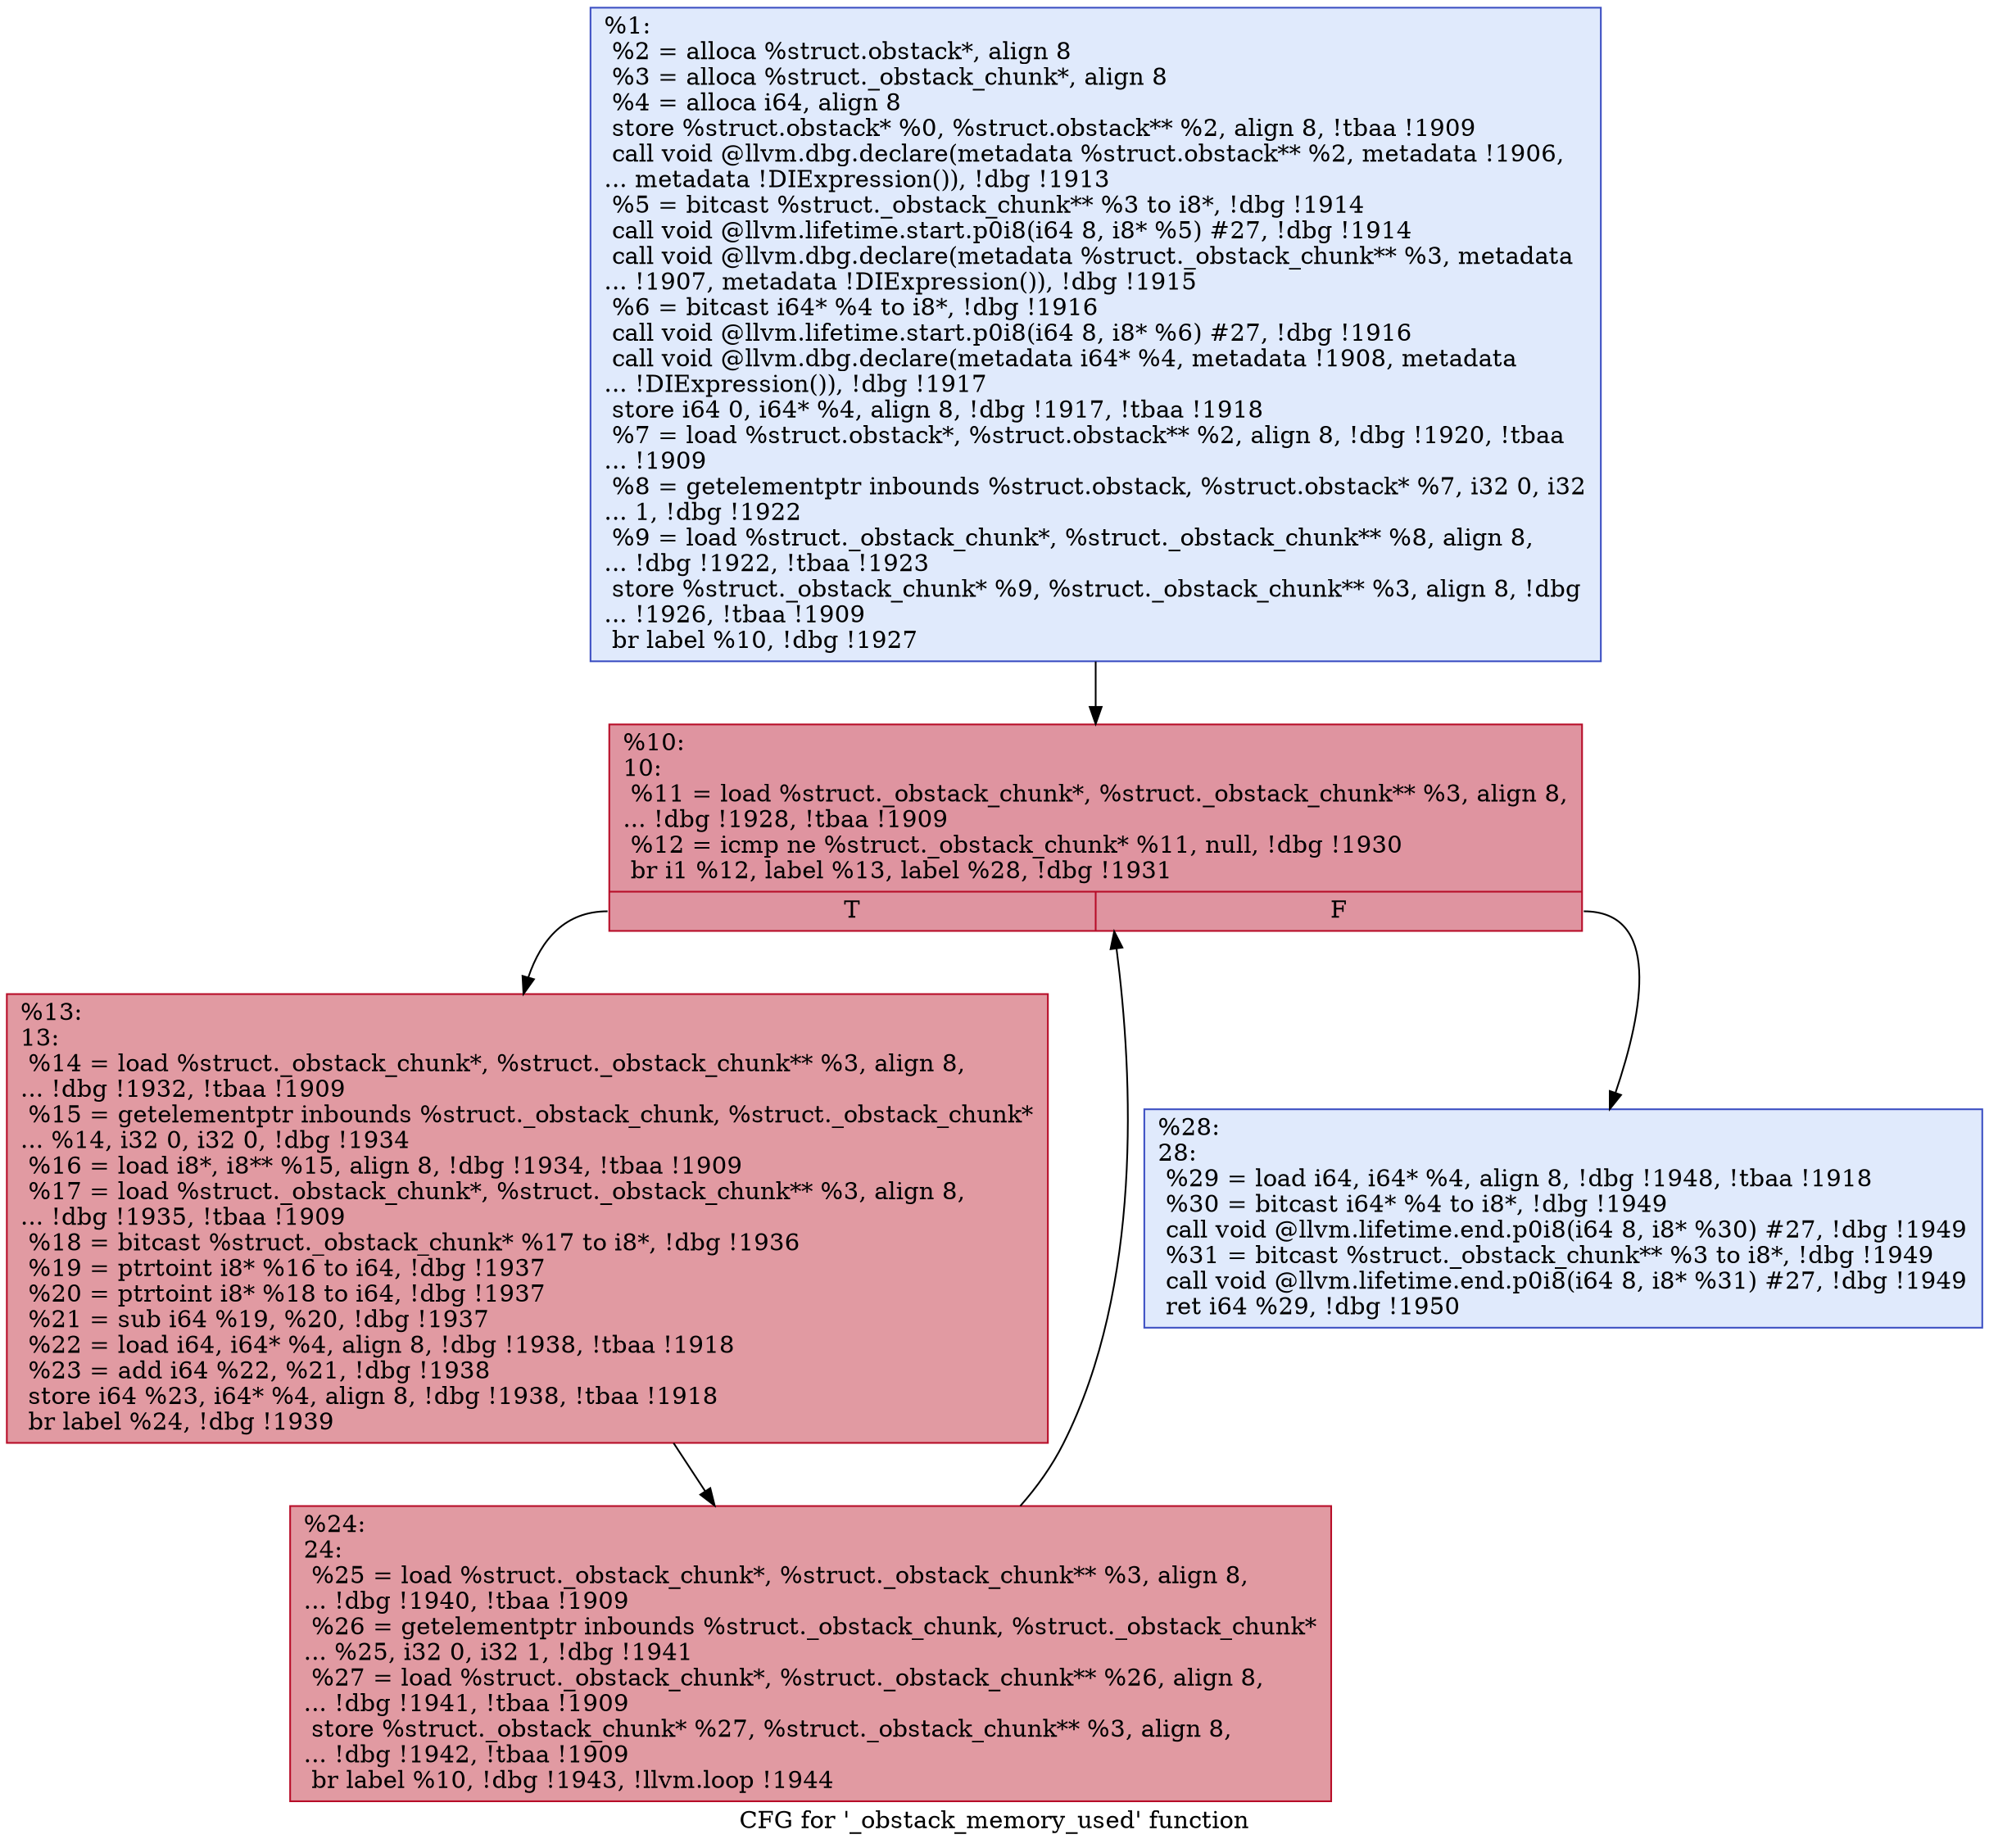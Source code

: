 digraph "CFG for '_obstack_memory_used' function" {
	label="CFG for '_obstack_memory_used' function";

	Node0x24728e0 [shape=record,color="#3d50c3ff", style=filled, fillcolor="#b9d0f970",label="{%1:\l  %2 = alloca %struct.obstack*, align 8\l  %3 = alloca %struct._obstack_chunk*, align 8\l  %4 = alloca i64, align 8\l  store %struct.obstack* %0, %struct.obstack** %2, align 8, !tbaa !1909\l  call void @llvm.dbg.declare(metadata %struct.obstack** %2, metadata !1906,\l... metadata !DIExpression()), !dbg !1913\l  %5 = bitcast %struct._obstack_chunk** %3 to i8*, !dbg !1914\l  call void @llvm.lifetime.start.p0i8(i64 8, i8* %5) #27, !dbg !1914\l  call void @llvm.dbg.declare(metadata %struct._obstack_chunk** %3, metadata\l... !1907, metadata !DIExpression()), !dbg !1915\l  %6 = bitcast i64* %4 to i8*, !dbg !1916\l  call void @llvm.lifetime.start.p0i8(i64 8, i8* %6) #27, !dbg !1916\l  call void @llvm.dbg.declare(metadata i64* %4, metadata !1908, metadata\l... !DIExpression()), !dbg !1917\l  store i64 0, i64* %4, align 8, !dbg !1917, !tbaa !1918\l  %7 = load %struct.obstack*, %struct.obstack** %2, align 8, !dbg !1920, !tbaa\l... !1909\l  %8 = getelementptr inbounds %struct.obstack, %struct.obstack* %7, i32 0, i32\l... 1, !dbg !1922\l  %9 = load %struct._obstack_chunk*, %struct._obstack_chunk** %8, align 8,\l... !dbg !1922, !tbaa !1923\l  store %struct._obstack_chunk* %9, %struct._obstack_chunk** %3, align 8, !dbg\l... !1926, !tbaa !1909\l  br label %10, !dbg !1927\l}"];
	Node0x24728e0 -> Node0x2472960;
	Node0x2472960 [shape=record,color="#b70d28ff", style=filled, fillcolor="#b70d2870",label="{%10:\l10:                                               \l  %11 = load %struct._obstack_chunk*, %struct._obstack_chunk** %3, align 8,\l... !dbg !1928, !tbaa !1909\l  %12 = icmp ne %struct._obstack_chunk* %11, null, !dbg !1930\l  br i1 %12, label %13, label %28, !dbg !1931\l|{<s0>T|<s1>F}}"];
	Node0x2472960:s0 -> Node0x24729b0;
	Node0x2472960:s1 -> Node0x2472a50;
	Node0x24729b0 [shape=record,color="#b70d28ff", style=filled, fillcolor="#bb1b2c70",label="{%13:\l13:                                               \l  %14 = load %struct._obstack_chunk*, %struct._obstack_chunk** %3, align 8,\l... !dbg !1932, !tbaa !1909\l  %15 = getelementptr inbounds %struct._obstack_chunk, %struct._obstack_chunk*\l... %14, i32 0, i32 0, !dbg !1934\l  %16 = load i8*, i8** %15, align 8, !dbg !1934, !tbaa !1909\l  %17 = load %struct._obstack_chunk*, %struct._obstack_chunk** %3, align 8,\l... !dbg !1935, !tbaa !1909\l  %18 = bitcast %struct._obstack_chunk* %17 to i8*, !dbg !1936\l  %19 = ptrtoint i8* %16 to i64, !dbg !1937\l  %20 = ptrtoint i8* %18 to i64, !dbg !1937\l  %21 = sub i64 %19, %20, !dbg !1937\l  %22 = load i64, i64* %4, align 8, !dbg !1938, !tbaa !1918\l  %23 = add i64 %22, %21, !dbg !1938\l  store i64 %23, i64* %4, align 8, !dbg !1938, !tbaa !1918\l  br label %24, !dbg !1939\l}"];
	Node0x24729b0 -> Node0x2472a00;
	Node0x2472a00 [shape=record,color="#b70d28ff", style=filled, fillcolor="#bb1b2c70",label="{%24:\l24:                                               \l  %25 = load %struct._obstack_chunk*, %struct._obstack_chunk** %3, align 8,\l... !dbg !1940, !tbaa !1909\l  %26 = getelementptr inbounds %struct._obstack_chunk, %struct._obstack_chunk*\l... %25, i32 0, i32 1, !dbg !1941\l  %27 = load %struct._obstack_chunk*, %struct._obstack_chunk** %26, align 8,\l... !dbg !1941, !tbaa !1909\l  store %struct._obstack_chunk* %27, %struct._obstack_chunk** %3, align 8,\l... !dbg !1942, !tbaa !1909\l  br label %10, !dbg !1943, !llvm.loop !1944\l}"];
	Node0x2472a00 -> Node0x2472960;
	Node0x2472a50 [shape=record,color="#3d50c3ff", style=filled, fillcolor="#b9d0f970",label="{%28:\l28:                                               \l  %29 = load i64, i64* %4, align 8, !dbg !1948, !tbaa !1918\l  %30 = bitcast i64* %4 to i8*, !dbg !1949\l  call void @llvm.lifetime.end.p0i8(i64 8, i8* %30) #27, !dbg !1949\l  %31 = bitcast %struct._obstack_chunk** %3 to i8*, !dbg !1949\l  call void @llvm.lifetime.end.p0i8(i64 8, i8* %31) #27, !dbg !1949\l  ret i64 %29, !dbg !1950\l}"];
}
